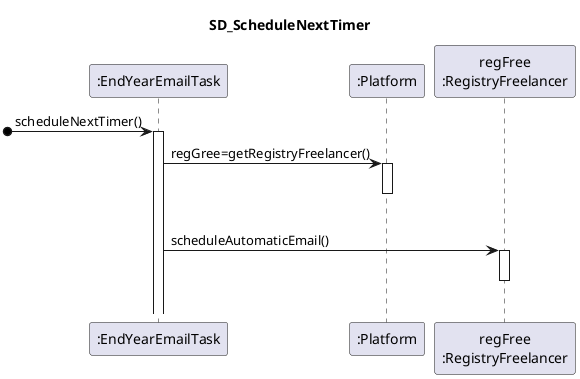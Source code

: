 @startuml
title "SD_ScheduleNextTimer"
participant ":EndYearEmailTask" as TASK
participant ":Platform" as PLAT
participant "regFree\n:RegistryFreelancer" as REGFree

[o-> TASK: scheduleNextTimer()
activate TASK
TASK -> PLAT : regGree=getRegistryFreelancer()
activate PLAT
|||
deactivate PLAT
TASK -> REGFree :scheduleAutomaticEmail()
activate REGFree
|||
deactivate REGFree
@enduml